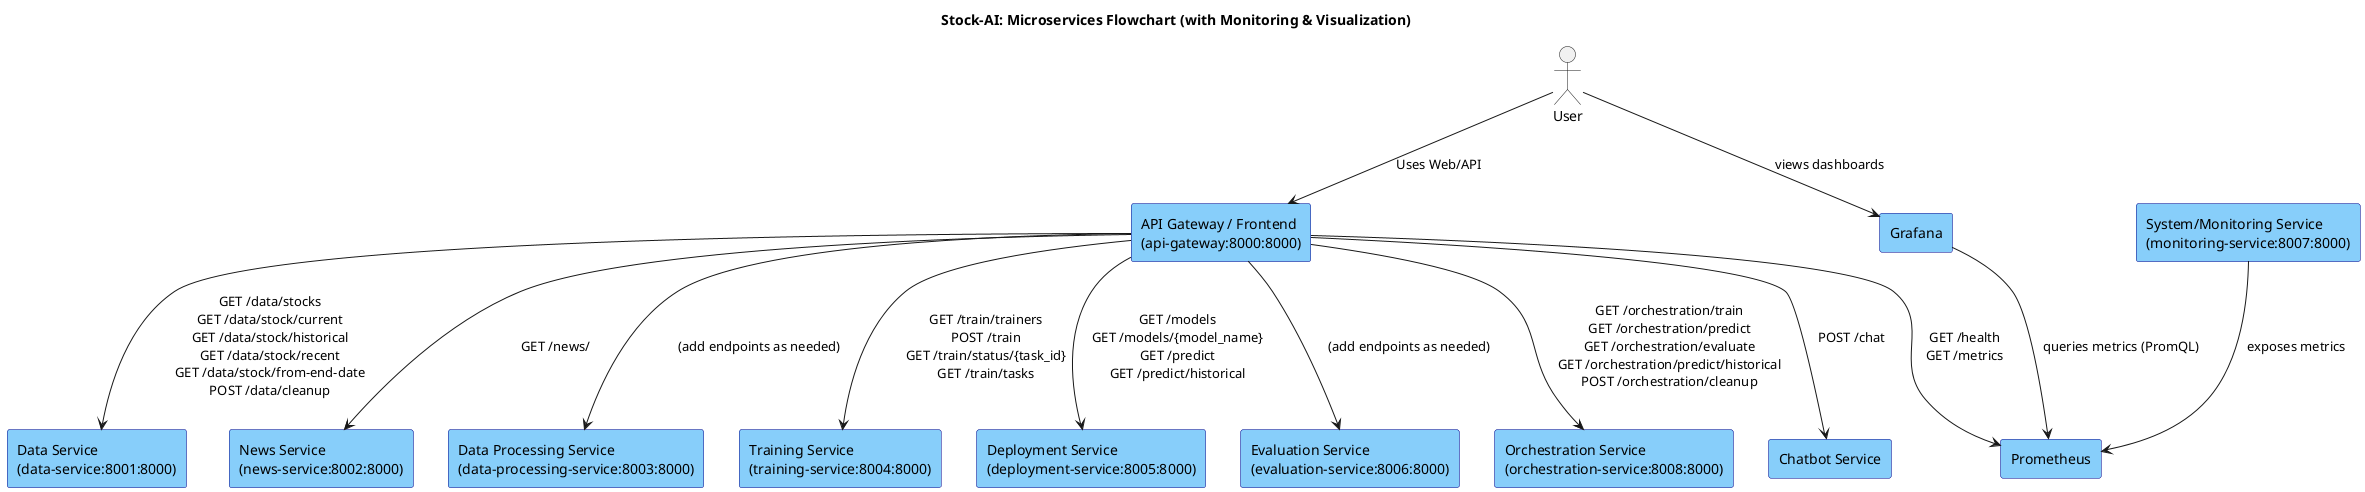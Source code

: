 @startuml Microservices_Flowchart

title Stock-AI: Microservices Flowchart (with Monitoring & Visualization)

skinparam rectangle {
  BackgroundColor LightSkyBlue
  BorderColor DarkBlue
  FontColor Black
}

actor User as user

rectangle "API Gateway / Frontend\n(api-gateway:8000:8000)" as gateway
rectangle "Data Service\n(data-service:8001:8000)" as data
rectangle "News Service\n(news-service:8002:8000)" as news
rectangle "Data Processing Service\n(data-processing-service:8003:8000)" as dataProcessing
rectangle "Training Service\n(training-service:8004:8000)" as training
rectangle "Deployment Service\n(deployment-service:8005:8000)" as deployment
rectangle "Evaluation Service\n(evaluation-service:8006:8000)" as evaluation
rectangle "System/Monitoring Service\n(monitoring-service:8007:8000)" as monitoring
rectangle "Orchestration Service\n(orchestration-service:8008:8000)" as orchestration
rectangle "Chatbot Service" as chatbot
rectangle "Prometheus" as prometheus
rectangle "Grafana" as grafana

user --> gateway : Uses Web/API

gateway --> data : GET /data/stocks\nGET /data/stock/current\nGET /data/stock/historical\nGET /data/stock/recent\nGET /data/stock/from-end-date\nPOST /data/cleanup
gateway --> news : GET /news/
gateway --> dataProcessing : (add endpoints as needed)
gateway --> training : GET /train/trainers\nPOST /train\nGET /train/status/{task_id}\nGET /train/tasks
gateway --> deployment : GET /models\nGET /models/{model_name}\nGET /predict\nGET /predict/historical
gateway --> evaluation : (add endpoints as needed)
gateway --> orchestration : GET /orchestration/train\nGET /orchestration/predict\nGET /orchestration/evaluate\nGET /orchestration/predict/historical\nPOST /orchestration/cleanup
gateway --> chatbot : POST /chat\n
gateway --> prometheus : GET /health\nGET /metrics

' Monitoring flow
monitoring --> prometheus : exposes metrics
grafana --> prometheus : queries metrics (PromQL)
user --> grafana : views dashboards

@enduml
